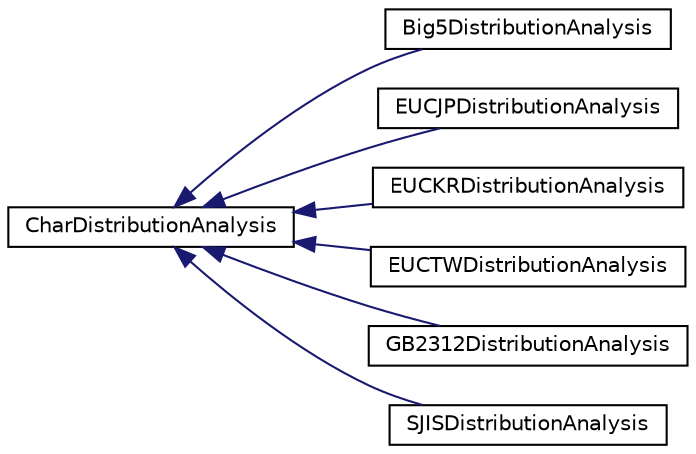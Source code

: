 digraph "类继承关系图"
{
  edge [fontname="Helvetica",fontsize="10",labelfontname="Helvetica",labelfontsize="10"];
  node [fontname="Helvetica",fontsize="10",shape=record];
  rankdir="LR";
  Node0 [label="CharDistributionAnalysis",height=0.2,width=0.4,color="black", fillcolor="white", style="filled",URL="$class_char_distribution_analysis.html"];
  Node0 -> Node1 [dir="back",color="midnightblue",fontsize="10",style="solid",fontname="Helvetica"];
  Node1 [label="Big5DistributionAnalysis",height=0.2,width=0.4,color="black", fillcolor="white", style="filled",URL="$class_big5_distribution_analysis.html"];
  Node0 -> Node2 [dir="back",color="midnightblue",fontsize="10",style="solid",fontname="Helvetica"];
  Node2 [label="EUCJPDistributionAnalysis",height=0.2,width=0.4,color="black", fillcolor="white", style="filled",URL="$class_e_u_c_j_p_distribution_analysis.html"];
  Node0 -> Node3 [dir="back",color="midnightblue",fontsize="10",style="solid",fontname="Helvetica"];
  Node3 [label="EUCKRDistributionAnalysis",height=0.2,width=0.4,color="black", fillcolor="white", style="filled",URL="$class_e_u_c_k_r_distribution_analysis.html"];
  Node0 -> Node4 [dir="back",color="midnightblue",fontsize="10",style="solid",fontname="Helvetica"];
  Node4 [label="EUCTWDistributionAnalysis",height=0.2,width=0.4,color="black", fillcolor="white", style="filled",URL="$class_e_u_c_t_w_distribution_analysis.html"];
  Node0 -> Node5 [dir="back",color="midnightblue",fontsize="10",style="solid",fontname="Helvetica"];
  Node5 [label="GB2312DistributionAnalysis",height=0.2,width=0.4,color="black", fillcolor="white", style="filled",URL="$class_g_b2312_distribution_analysis.html"];
  Node0 -> Node6 [dir="back",color="midnightblue",fontsize="10",style="solid",fontname="Helvetica"];
  Node6 [label="SJISDistributionAnalysis",height=0.2,width=0.4,color="black", fillcolor="white", style="filled",URL="$class_s_j_i_s_distribution_analysis.html"];
}
